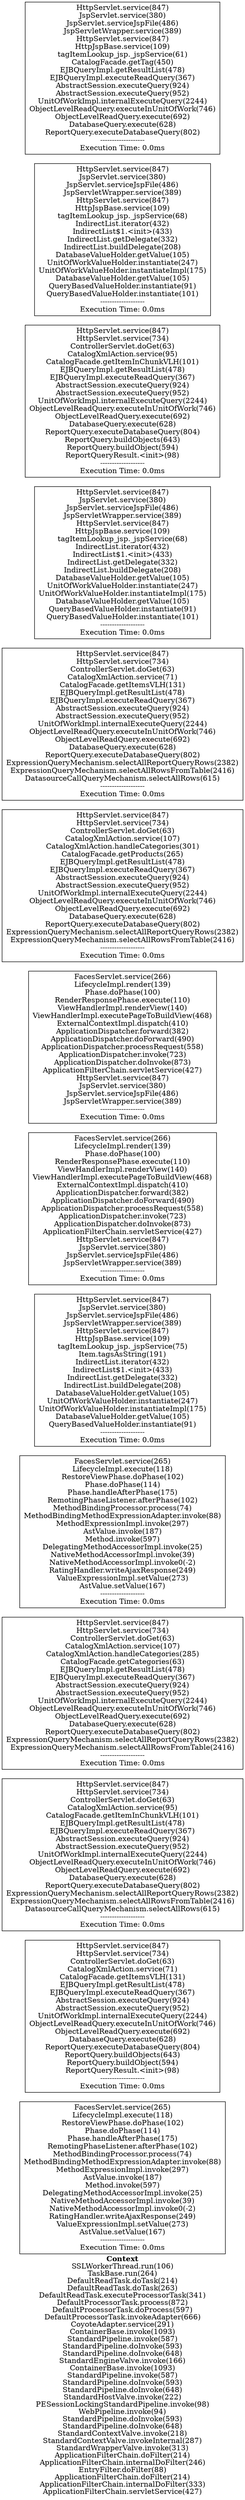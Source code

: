 digraph 1345041684 { 
label=<<font face="Times-Bold">Context</font><br/>SSLWorkerThread.run(106)<br/>TaskBase.run(264)<br/>DefaultReadTask.doTask(214)<br/>DefaultReadTask.doTask(263)<br/>DefaultReadTask.executeProcessorTask(341)<br/>DefaultProcessorTask.process(872)<br/>DefaultProcessorTask.doProcess(597)<br/>DefaultProcessorTask.invokeAdapter(666)<br/>CoyoteAdapter.service(291)<br/>ContainerBase.invoke(1093)<br/>StandardPipeline.invoke(587)<br/>StandardPipeline.doInvoke(593)<br/>StandardPipeline.doInvoke(648)<br/>StandardEngineValve.invoke(166)<br/>ContainerBase.invoke(1093)<br/>StandardPipeline.invoke(587)<br/>StandardPipeline.doInvoke(593)<br/>StandardPipeline.doInvoke(648)<br/>StandardHostValve.invoke(222)<br/>PESessionLockingStandardPipeline.invoke(98)<br/>WebPipeline.invoke(94)<br/>StandardPipeline.doInvoke(593)<br/>StandardPipeline.doInvoke(648)<br/>StandardContextValve.invoke(218)<br/>StandardContextValve.invokeInternal(287)<br/>StandardWrapperValve.invoke(313)<br/>ApplicationFilterChain.doFilter(214)<br/>ApplicationFilterChain.internalDoFilter(246)<br/>EntryFilter.doFilter(88)<br/>ApplicationFilterChain.doFilter(214)<br/>ApplicationFilterChain.internalDoFilter(333)<br/>ApplicationFilterChain.servletService(427)>;rankdir=RL;
1 [label="FacesServlet.service(265)\nLifecycleImpl.execute(118)\nRestoreViewPhase.doPhase(102)\nPhase.doPhase(114)\nPhase.handleAfterPhase(175)\nRemotingPhaseListener.afterPhase(102)\nMethodBindingProcessor.process(74)\nMethodBindingMethodExpressionAdapter.invoke(88)\nMethodExpressionImpl.invoke(297)\nAstValue.invoke(187)\nMethod.invoke(597)\nDelegatingMethodAccessorImpl.invoke(25)\nNativeMethodAccessorImpl.invoke(39)\nNativeMethodAccessorImpl.invoke0(-2)\nRatingHandler.writeAjaxResponse(249)\nValueExpressionImpl.setValue(273)\nAstValue.setValue(167)\n-------------------\nExecution Time: 0.0ms\n", shape=box];
2 [label="HttpServlet.service(847)\nHttpServlet.service(734)\nControllerServlet.doGet(63)\nCatalogXmlAction.service(71)\nCatalogFacade.getItemsVLH(131)\nEJBQueryImpl.getResultList(478)\nEJBQueryImpl.executeReadQuery(367)\nAbstractSession.executeQuery(924)\nAbstractSession.executeQuery(952)\nUnitOfWorkImpl.internalExecuteQuery(2244)\nObjectLevelReadQuery.executeInUnitOfWork(746)\nObjectLevelReadQuery.execute(692)\nDatabaseQuery.execute(628)\nReportQuery.executeDatabaseQuery(804)\nReportQuery.buildObjects(643)\nReportQuery.buildObject(594)\nReportQueryResult.<init>(98)\n-------------------\nExecution Time: 0.0ms\n", shape=box];
3 [label="HttpServlet.service(847)\nHttpServlet.service(734)\nControllerServlet.doGet(63)\nCatalogXmlAction.service(95)\nCatalogFacade.getItemInChunkVLH(101)\nEJBQueryImpl.getResultList(478)\nEJBQueryImpl.executeReadQuery(367)\nAbstractSession.executeQuery(924)\nAbstractSession.executeQuery(952)\nUnitOfWorkImpl.internalExecuteQuery(2244)\nObjectLevelReadQuery.executeInUnitOfWork(746)\nObjectLevelReadQuery.execute(692)\nDatabaseQuery.execute(628)\nReportQuery.executeDatabaseQuery(802)\nExpressionQueryMechanism.selectAllReportQueryRows(2382)\nExpressionQueryMechanism.selectAllRowsFromTable(2416)\nDatasourceCallQueryMechanism.selectAllRows(615)\n-------------------\nExecution Time: 0.0ms\n", shape=box];
4 [label="HttpServlet.service(847)\nHttpServlet.service(734)\nControllerServlet.doGet(63)\nCatalogXmlAction.service(107)\nCatalogXmlAction.handleCategories(285)\nCatalogFacade.getCategories(63)\nEJBQueryImpl.getResultList(478)\nEJBQueryImpl.executeReadQuery(367)\nAbstractSession.executeQuery(924)\nAbstractSession.executeQuery(952)\nUnitOfWorkImpl.internalExecuteQuery(2244)\nObjectLevelReadQuery.executeInUnitOfWork(746)\nObjectLevelReadQuery.execute(692)\nDatabaseQuery.execute(628)\nReportQuery.executeDatabaseQuery(802)\nExpressionQueryMechanism.selectAllReportQueryRows(2382)\nExpressionQueryMechanism.selectAllRowsFromTable(2416)\n-------------------\nExecution Time: 0.0ms\n", shape=box];
5 [label="FacesServlet.service(265)\nLifecycleImpl.execute(118)\nRestoreViewPhase.doPhase(102)\nPhase.doPhase(114)\nPhase.handleAfterPhase(175)\nRemotingPhaseListener.afterPhase(102)\nMethodBindingProcessor.process(74)\nMethodBindingMethodExpressionAdapter.invoke(88)\nMethodExpressionImpl.invoke(297)\nAstValue.invoke(187)\nMethod.invoke(597)\nDelegatingMethodAccessorImpl.invoke(25)\nNativeMethodAccessorImpl.invoke(39)\nNativeMethodAccessorImpl.invoke0(-2)\nRatingHandler.writeAjaxResponse(249)\nValueExpressionImpl.setValue(273)\nAstValue.setValue(167)\n-------------------\nExecution Time: 0.0ms\n", shape=box];
6 [label="HttpServlet.service(847)\nJspServlet.service(380)\nJspServlet.serviceJspFile(486)\nJspServletWrapper.service(389)\nHttpServlet.service(847)\nHttpJspBase.service(109)\ntagItemLookup_jsp._jspService(75)\nItem.tagsAsString(191)\nIndirectList.iterator(432)\nIndirectList$1.<init>(433)\nIndirectList.getDelegate(332)\nIndirectList.buildDelegate(208)\nDatabaseValueHolder.getValue(105)\nUnitOfWorkValueHolder.instantiate(247)\nUnitOfWorkValueHolder.instantiateImpl(175)\nDatabaseValueHolder.getValue(105)\nQueryBasedValueHolder.instantiate(91)\n-------------------\nExecution Time: 0.0ms\n", shape=box];
7 [label="FacesServlet.service(266)\nLifecycleImpl.render(139)\nPhase.doPhase(100)\nRenderResponsePhase.execute(110)\nViewHandlerImpl.renderView(140)\nViewHandlerImpl.executePageToBuildView(468)\nExternalContextImpl.dispatch(410)\nApplicationDispatcher.forward(382)\nApplicationDispatcher.doForward(490)\nApplicationDispatcher.processRequest(558)\nApplicationDispatcher.invoke(723)\nApplicationDispatcher.doInvoke(873)\nApplicationFilterChain.servletService(427)\nHttpServlet.service(847)\nJspServlet.service(380)\nJspServlet.serviceJspFile(486)\nJspServletWrapper.service(389)\n-------------------\nExecution Time: 0.0ms\n", shape=box];
8 [label="FacesServlet.service(266)\nLifecycleImpl.render(139)\nPhase.doPhase(100)\nRenderResponsePhase.execute(110)\nViewHandlerImpl.renderView(140)\nViewHandlerImpl.executePageToBuildView(468)\nExternalContextImpl.dispatch(410)\nApplicationDispatcher.forward(382)\nApplicationDispatcher.doForward(490)\nApplicationDispatcher.processRequest(558)\nApplicationDispatcher.invoke(723)\nApplicationDispatcher.doInvoke(873)\nApplicationFilterChain.servletService(427)\nHttpServlet.service(847)\nJspServlet.service(380)\nJspServlet.serviceJspFile(486)\nJspServletWrapper.service(389)\n-------------------\nExecution Time: 0.0ms\n", shape=box];
9 [label="HttpServlet.service(847)\nHttpServlet.service(734)\nControllerServlet.doGet(63)\nCatalogXmlAction.service(107)\nCatalogXmlAction.handleCategories(301)\nCatalogFacade.getProducts(265)\nEJBQueryImpl.getResultList(478)\nEJBQueryImpl.executeReadQuery(367)\nAbstractSession.executeQuery(924)\nAbstractSession.executeQuery(952)\nUnitOfWorkImpl.internalExecuteQuery(2244)\nObjectLevelReadQuery.executeInUnitOfWork(746)\nObjectLevelReadQuery.execute(692)\nDatabaseQuery.execute(628)\nReportQuery.executeDatabaseQuery(802)\nExpressionQueryMechanism.selectAllReportQueryRows(2382)\nExpressionQueryMechanism.selectAllRowsFromTable(2416)\n-------------------\nExecution Time: 0.0ms\n", shape=box];
10 [label="HttpServlet.service(847)\nHttpServlet.service(734)\nControllerServlet.doGet(63)\nCatalogXmlAction.service(71)\nCatalogFacade.getItemsVLH(131)\nEJBQueryImpl.getResultList(478)\nEJBQueryImpl.executeReadQuery(367)\nAbstractSession.executeQuery(924)\nAbstractSession.executeQuery(952)\nUnitOfWorkImpl.internalExecuteQuery(2244)\nObjectLevelReadQuery.executeInUnitOfWork(746)\nObjectLevelReadQuery.execute(692)\nDatabaseQuery.execute(628)\nReportQuery.executeDatabaseQuery(802)\nExpressionQueryMechanism.selectAllReportQueryRows(2382)\nExpressionQueryMechanism.selectAllRowsFromTable(2416)\nDatasourceCallQueryMechanism.selectAllRows(615)\n-------------------\nExecution Time: 0.0ms\n", shape=box];
11 [label="HttpServlet.service(847)\nJspServlet.service(380)\nJspServlet.serviceJspFile(486)\nJspServletWrapper.service(389)\nHttpServlet.service(847)\nHttpJspBase.service(109)\ntagItemLookup_jsp._jspService(68)\nIndirectList.iterator(432)\nIndirectList$1.<init>(433)\nIndirectList.getDelegate(332)\nIndirectList.buildDelegate(208)\nDatabaseValueHolder.getValue(105)\nUnitOfWorkValueHolder.instantiate(247)\nUnitOfWorkValueHolder.instantiateImpl(175)\nDatabaseValueHolder.getValue(105)\nQueryBasedValueHolder.instantiate(91)\nQueryBasedValueHolder.instantiate(101)\n-------------------\nExecution Time: 0.0ms\n", shape=box];
12 [label="HttpServlet.service(847)\nHttpServlet.service(734)\nControllerServlet.doGet(63)\nCatalogXmlAction.service(95)\nCatalogFacade.getItemInChunkVLH(101)\nEJBQueryImpl.getResultList(478)\nEJBQueryImpl.executeReadQuery(367)\nAbstractSession.executeQuery(924)\nAbstractSession.executeQuery(952)\nUnitOfWorkImpl.internalExecuteQuery(2244)\nObjectLevelReadQuery.executeInUnitOfWork(746)\nObjectLevelReadQuery.execute(692)\nDatabaseQuery.execute(628)\nReportQuery.executeDatabaseQuery(804)\nReportQuery.buildObjects(643)\nReportQuery.buildObject(594)\nReportQueryResult.<init>(98)\n-------------------\nExecution Time: 0.0ms\n", shape=box];
13 [label="HttpServlet.service(847)\nJspServlet.service(380)\nJspServlet.serviceJspFile(486)\nJspServletWrapper.service(389)\nHttpServlet.service(847)\nHttpJspBase.service(109)\ntagItemLookup_jsp._jspService(68)\nIndirectList.iterator(432)\nIndirectList$1.<init>(433)\nIndirectList.getDelegate(332)\nIndirectList.buildDelegate(208)\nDatabaseValueHolder.getValue(105)\nUnitOfWorkValueHolder.instantiate(247)\nUnitOfWorkValueHolder.instantiateImpl(175)\nDatabaseValueHolder.getValue(105)\nQueryBasedValueHolder.instantiate(91)\nQueryBasedValueHolder.instantiate(101)\n-------------------\nExecution Time: 0.0ms\n", shape=box];
14 [label="HttpServlet.service(847)\nJspServlet.service(380)\nJspServlet.serviceJspFile(486)\nJspServletWrapper.service(389)\nHttpServlet.service(847)\nHttpJspBase.service(109)\ntagItemLookup_jsp._jspService(61)\nCatalogFacade.getTag(450)\nEJBQueryImpl.getResultList(478)\nEJBQueryImpl.executeReadQuery(367)\nAbstractSession.executeQuery(924)\nAbstractSession.executeQuery(952)\nUnitOfWorkImpl.internalExecuteQuery(2244)\nObjectLevelReadQuery.executeInUnitOfWork(746)\nObjectLevelReadQuery.execute(692)\nDatabaseQuery.execute(628)\nReportQuery.executeDatabaseQuery(802)\n-------------------\nExecution Time: 0.0ms\n", shape=box];
}

